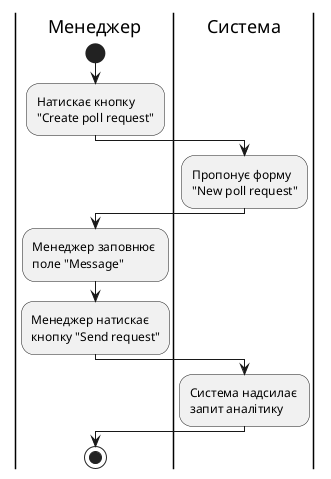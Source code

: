   @startuml

    |Менеджер|
    start
    :Натискає кнопку \n"Create poll request";
    |Система|
    :Пропонує форму \n"New poll request";
    |Менеджер|
    :Менеджер заповнює \nполе "Message";
    :Менеджер натискає \nкнопку "Send request";
    |Система|
    :Система надсилає \nзапит аналітику;
    |Менеджер|
    stop

@enduml
